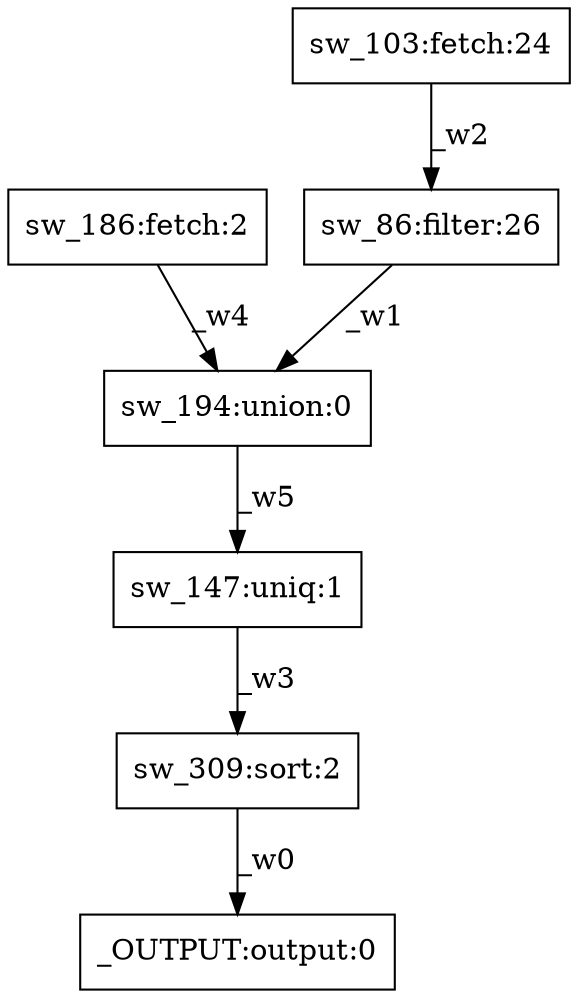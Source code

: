digraph test1 { node [shape=box] "_OUTPUT" [label="_OUTPUT:output:0"];"sw_186" [label="sw_186:fetch:2"];"sw_86" [label="sw_86:filter:26"];"sw_194" [label="sw_194:union:0"];"sw_147" [label="sw_147:uniq:1"];"sw_103" [label="sw_103:fetch:24"];"sw_309" [label="sw_309:sort:2"];"sw_309" -> "_OUTPUT" [label="_w0"];"sw_86" -> "sw_194" [label="_w1"];"sw_103" -> "sw_86" [label="_w2"];"sw_147" -> "sw_309" [label="_w3"];"sw_186" -> "sw_194" [label="_w4"];"sw_194" -> "sw_147" [label="_w5"];}